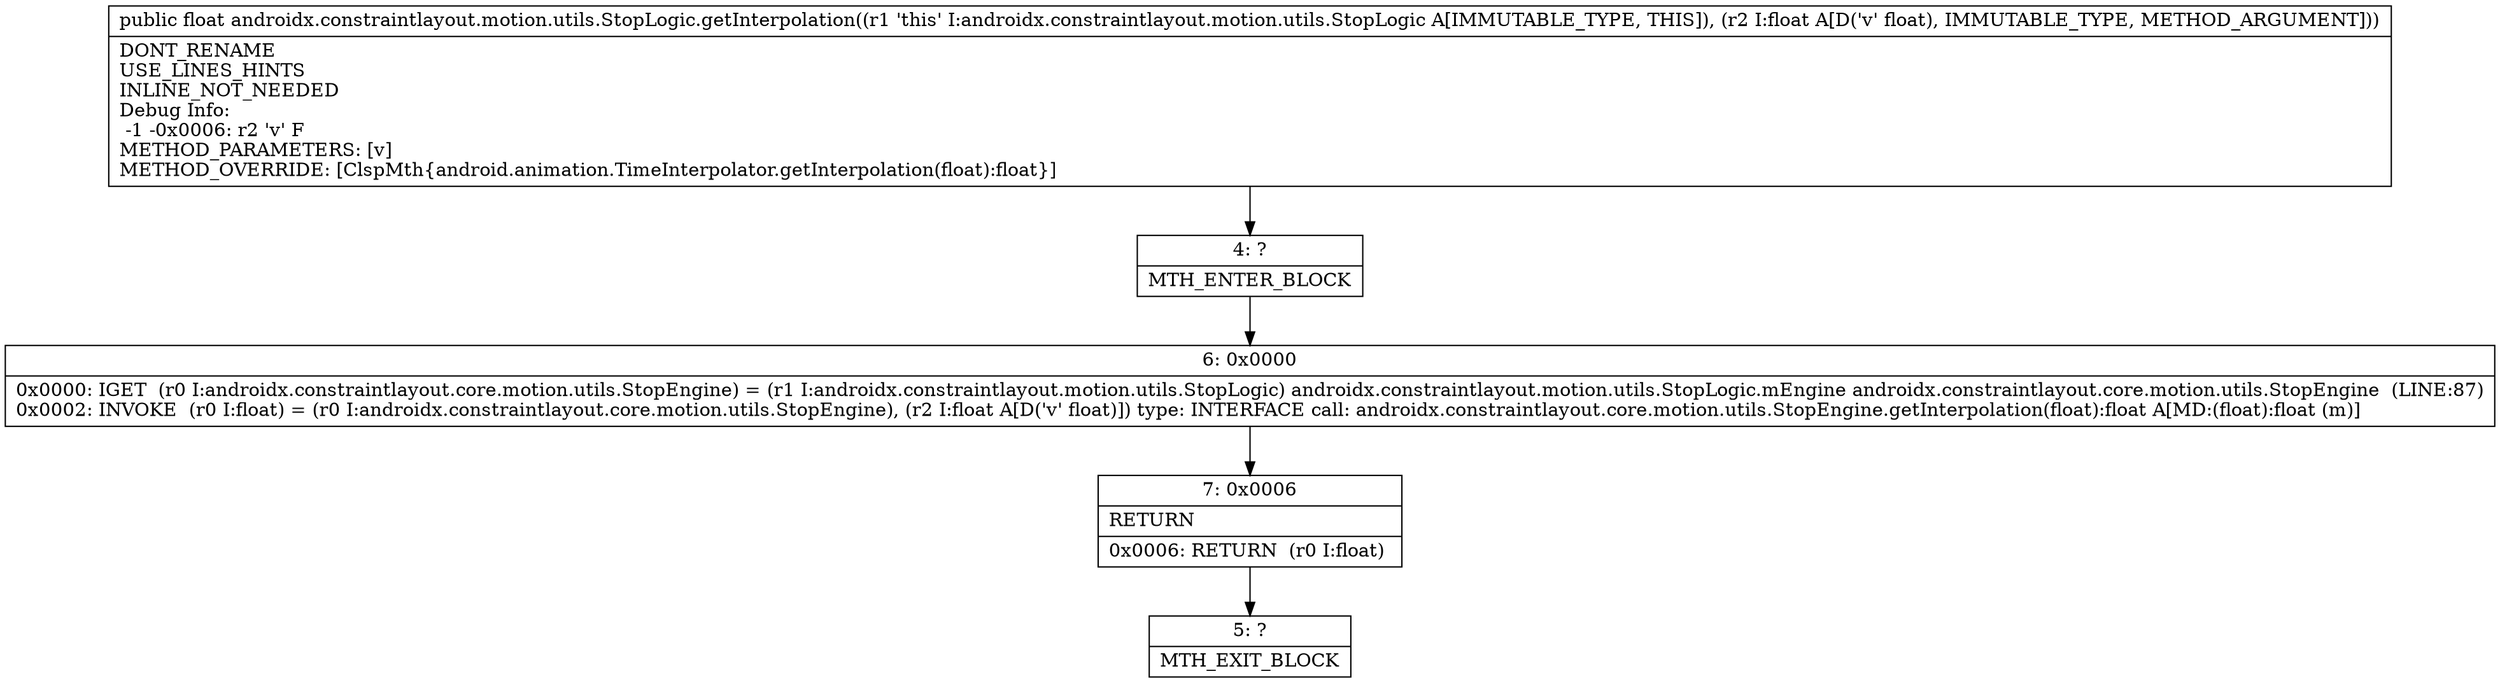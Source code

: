 digraph "CFG forandroidx.constraintlayout.motion.utils.StopLogic.getInterpolation(F)F" {
Node_4 [shape=record,label="{4\:\ ?|MTH_ENTER_BLOCK\l}"];
Node_6 [shape=record,label="{6\:\ 0x0000|0x0000: IGET  (r0 I:androidx.constraintlayout.core.motion.utils.StopEngine) = (r1 I:androidx.constraintlayout.motion.utils.StopLogic) androidx.constraintlayout.motion.utils.StopLogic.mEngine androidx.constraintlayout.core.motion.utils.StopEngine  (LINE:87)\l0x0002: INVOKE  (r0 I:float) = (r0 I:androidx.constraintlayout.core.motion.utils.StopEngine), (r2 I:float A[D('v' float)]) type: INTERFACE call: androidx.constraintlayout.core.motion.utils.StopEngine.getInterpolation(float):float A[MD:(float):float (m)]\l}"];
Node_7 [shape=record,label="{7\:\ 0x0006|RETURN\l|0x0006: RETURN  (r0 I:float) \l}"];
Node_5 [shape=record,label="{5\:\ ?|MTH_EXIT_BLOCK\l}"];
MethodNode[shape=record,label="{public float androidx.constraintlayout.motion.utils.StopLogic.getInterpolation((r1 'this' I:androidx.constraintlayout.motion.utils.StopLogic A[IMMUTABLE_TYPE, THIS]), (r2 I:float A[D('v' float), IMMUTABLE_TYPE, METHOD_ARGUMENT]))  | DONT_RENAME\lUSE_LINES_HINTS\lINLINE_NOT_NEEDED\lDebug Info:\l  \-1 \-0x0006: r2 'v' F\lMETHOD_PARAMETERS: [v]\lMETHOD_OVERRIDE: [ClspMth\{android.animation.TimeInterpolator.getInterpolation(float):float\}]\l}"];
MethodNode -> Node_4;Node_4 -> Node_6;
Node_6 -> Node_7;
Node_7 -> Node_5;
}

